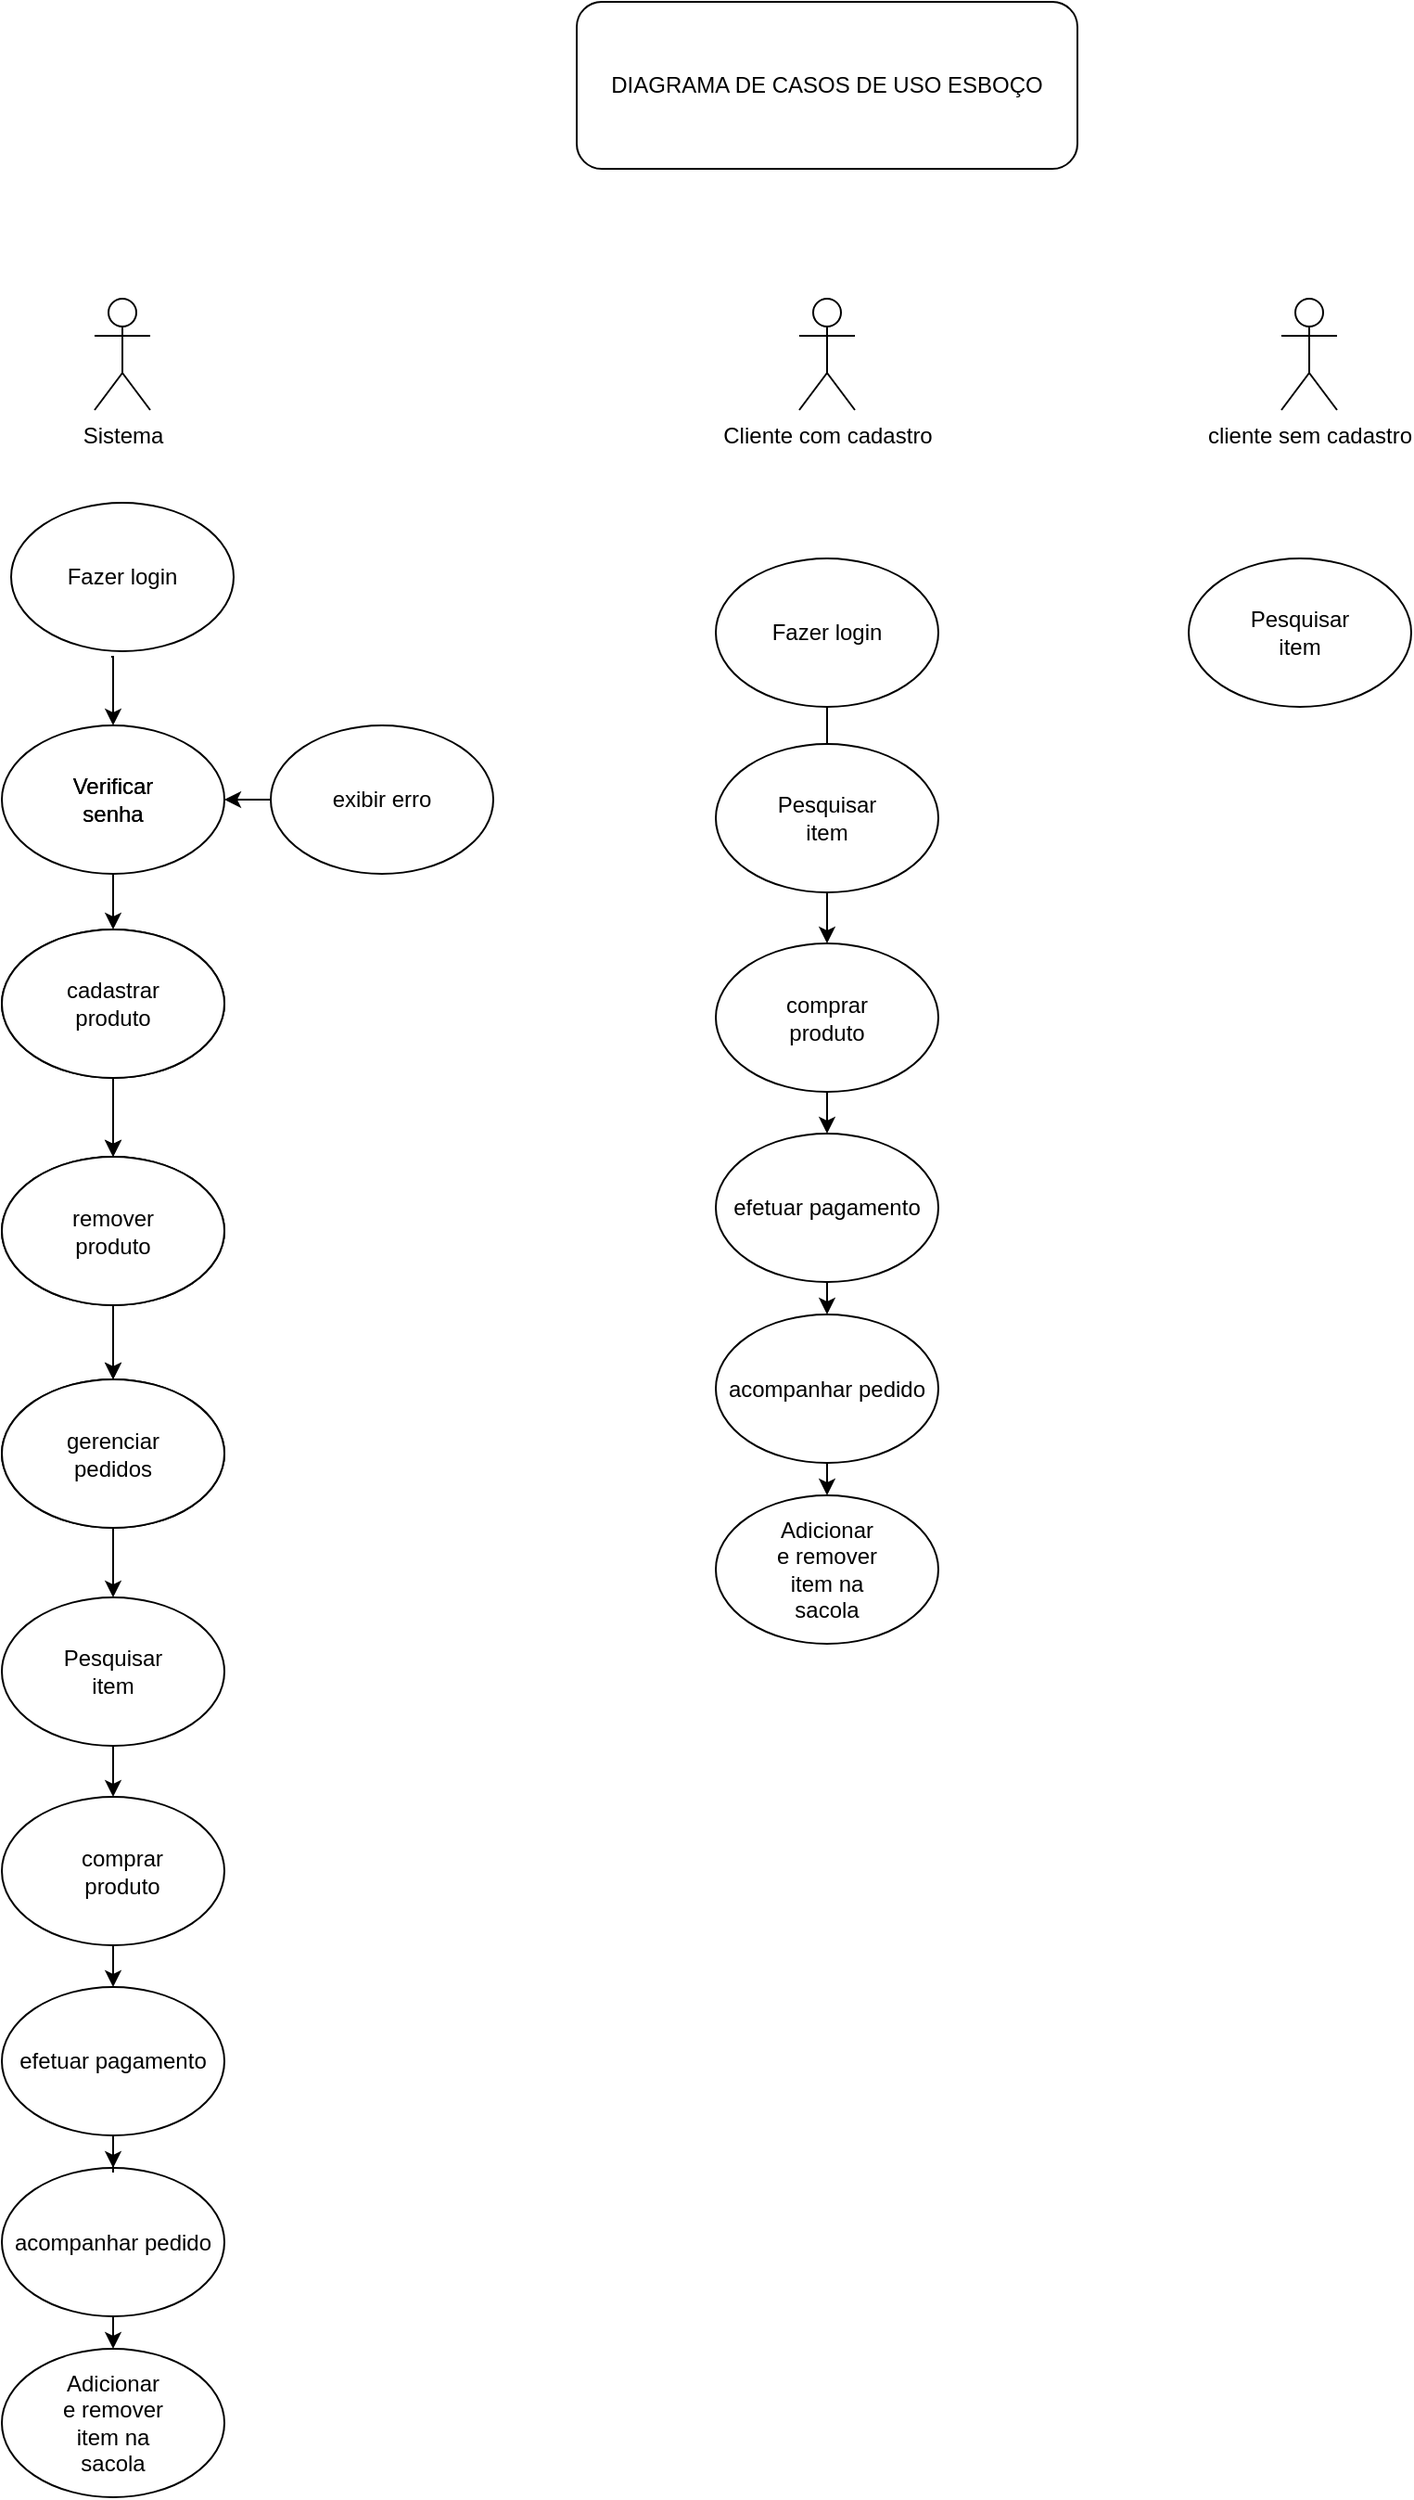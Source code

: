 <mxfile version="20.8.23" type="github">
  <diagram id="C5RBs43oDa-KdzZeNtuy" name="Page-1">
    <mxGraphModel dx="1120" dy="1653" grid="1" gridSize="10" guides="1" tooltips="1" connect="1" arrows="1" fold="1" page="1" pageScale="1" pageWidth="827" pageHeight="1169" math="0" shadow="0">
      <root>
        <mxCell id="WIyWlLk6GJQsqaUBKTNV-0" />
        <mxCell id="WIyWlLk6GJQsqaUBKTNV-1" parent="WIyWlLk6GJQsqaUBKTNV-0" />
        <mxCell id="Lj9C9rfpii2XJ6XcayEx-0" value="" style="ellipse;whiteSpace=wrap;html=1;" parent="WIyWlLk6GJQsqaUBKTNV-1" vertex="1">
          <mxGeometry x="405" y="-10" width="120" height="80" as="geometry" />
        </mxCell>
        <mxCell id="Oyahzc3uQ8iqcGAoUXIq-35" value="" style="edgeStyle=orthogonalEdgeStyle;rounded=0;orthogonalLoop=1;jettySize=auto;html=1;exitX=0.5;exitY=1;exitDx=0;exitDy=0;" edge="1" parent="WIyWlLk6GJQsqaUBKTNV-1" source="Lj9C9rfpii2XJ6XcayEx-0" target="Lj9C9rfpii2XJ6XcayEx-7">
          <mxGeometry relative="1" as="geometry" />
        </mxCell>
        <mxCell id="Lj9C9rfpii2XJ6XcayEx-2" value="Fazer login" style="text;strokeColor=none;align=center;fillColor=none;html=1;verticalAlign=middle;whiteSpace=wrap;rounded=0;" parent="WIyWlLk6GJQsqaUBKTNV-1" vertex="1">
          <mxGeometry x="430" y="12.5" width="70" height="35" as="geometry" />
        </mxCell>
        <mxCell id="Lj9C9rfpii2XJ6XcayEx-3" value="" style="ellipse;whiteSpace=wrap;html=1;" parent="WIyWlLk6GJQsqaUBKTNV-1" vertex="1">
          <mxGeometry x="405" y="495" width="120" height="80" as="geometry" />
        </mxCell>
        <mxCell id="Lj9C9rfpii2XJ6XcayEx-4" value="Adicionar e remover item na sacola" style="text;strokeColor=none;align=center;fillColor=none;html=1;verticalAlign=middle;whiteSpace=wrap;rounded=0;" parent="WIyWlLk6GJQsqaUBKTNV-1" vertex="1">
          <mxGeometry x="435" y="520" width="60" height="30" as="geometry" />
        </mxCell>
        <mxCell id="Oyahzc3uQ8iqcGAoUXIq-36" style="edgeStyle=orthogonalEdgeStyle;rounded=0;orthogonalLoop=1;jettySize=auto;html=1;exitX=0.5;exitY=1;exitDx=0;exitDy=0;" edge="1" parent="WIyWlLk6GJQsqaUBKTNV-1" source="Lj9C9rfpii2XJ6XcayEx-6" target="Lj9C9rfpii2XJ6XcayEx-26">
          <mxGeometry relative="1" as="geometry" />
        </mxCell>
        <mxCell id="Lj9C9rfpii2XJ6XcayEx-6" value="" style="ellipse;whiteSpace=wrap;html=1;" parent="WIyWlLk6GJQsqaUBKTNV-1" vertex="1">
          <mxGeometry x="405" y="90" width="120" height="80" as="geometry" />
        </mxCell>
        <mxCell id="Lj9C9rfpii2XJ6XcayEx-7" value="Pesquisar item" style="text;strokeColor=none;align=center;fillColor=none;html=1;verticalAlign=middle;whiteSpace=wrap;rounded=0;" parent="WIyWlLk6GJQsqaUBKTNV-1" vertex="1">
          <mxGeometry x="435" y="115" width="60" height="30" as="geometry" />
        </mxCell>
        <mxCell id="Oyahzc3uQ8iqcGAoUXIq-48" style="edgeStyle=orthogonalEdgeStyle;rounded=0;orthogonalLoop=1;jettySize=auto;html=1;exitX=0.5;exitY=1;exitDx=0;exitDy=0;" edge="1" parent="WIyWlLk6GJQsqaUBKTNV-1" source="Lj9C9rfpii2XJ6XcayEx-8" target="Oyahzc3uQ8iqcGAoUXIq-18">
          <mxGeometry relative="1" as="geometry" />
        </mxCell>
        <mxCell id="Lj9C9rfpii2XJ6XcayEx-8" value="" style="ellipse;whiteSpace=wrap;html=1;" parent="WIyWlLk6GJQsqaUBKTNV-1" vertex="1">
          <mxGeometry x="20" y="80" width="120" height="80" as="geometry" />
        </mxCell>
        <mxCell id="Lj9C9rfpii2XJ6XcayEx-9" value="Verificar senha" style="text;strokeColor=none;align=center;fillColor=none;html=1;verticalAlign=middle;whiteSpace=wrap;rounded=0;" parent="WIyWlLk6GJQsqaUBKTNV-1" vertex="1">
          <mxGeometry x="50" y="105" width="60" height="30" as="geometry" />
        </mxCell>
        <mxCell id="Oyahzc3uQ8iqcGAoUXIq-47" style="edgeStyle=orthogonalEdgeStyle;rounded=0;orthogonalLoop=1;jettySize=auto;html=1;entryX=1;entryY=0.5;entryDx=0;entryDy=0;" edge="1" parent="WIyWlLk6GJQsqaUBKTNV-1" source="Lj9C9rfpii2XJ6XcayEx-12" target="Lj9C9rfpii2XJ6XcayEx-8">
          <mxGeometry relative="1" as="geometry" />
        </mxCell>
        <mxCell id="Lj9C9rfpii2XJ6XcayEx-12" value="exibir erro" style="ellipse;whiteSpace=wrap;html=1;" parent="WIyWlLk6GJQsqaUBKTNV-1" vertex="1">
          <mxGeometry x="165" y="80" width="120" height="80" as="geometry" />
        </mxCell>
        <mxCell id="Lj9C9rfpii2XJ6XcayEx-13" value="Sistema" style="shape=umlActor;verticalLabelPosition=bottom;verticalAlign=top;html=1;outlineConnect=0;" parent="WIyWlLk6GJQsqaUBKTNV-1" vertex="1">
          <mxGeometry x="70" y="-150" width="30" height="60" as="geometry" />
        </mxCell>
        <mxCell id="Lj9C9rfpii2XJ6XcayEx-14" value="Cliente com cadastro" style="shape=umlActor;verticalLabelPosition=bottom;verticalAlign=top;html=1;outlineConnect=0;" parent="WIyWlLk6GJQsqaUBKTNV-1" vertex="1">
          <mxGeometry x="450" y="-150" width="30" height="60" as="geometry" />
        </mxCell>
        <mxCell id="Lj9C9rfpii2XJ6XcayEx-60" style="edgeStyle=orthogonalEdgeStyle;rounded=0;orthogonalLoop=1;jettySize=auto;html=1;exitX=0.5;exitY=1;exitDx=0;exitDy=0;" parent="WIyWlLk6GJQsqaUBKTNV-1" source="Lj9C9rfpii2XJ6XcayEx-20" target="Lj9C9rfpii2XJ6XcayEx-22" edge="1">
          <mxGeometry relative="1" as="geometry" />
        </mxCell>
        <mxCell id="Lj9C9rfpii2XJ6XcayEx-20" value="" style="ellipse;whiteSpace=wrap;html=1;" parent="WIyWlLk6GJQsqaUBKTNV-1" vertex="1">
          <mxGeometry x="20" y="190" width="120" height="80" as="geometry" />
        </mxCell>
        <mxCell id="Lj9C9rfpii2XJ6XcayEx-21" value="cadastrar produto" style="text;strokeColor=none;align=center;fillColor=none;html=1;verticalAlign=middle;whiteSpace=wrap;rounded=0;" parent="WIyWlLk6GJQsqaUBKTNV-1" vertex="1">
          <mxGeometry x="50" y="217.5" width="60" height="25" as="geometry" />
        </mxCell>
        <mxCell id="Lj9C9rfpii2XJ6XcayEx-61" style="edgeStyle=orthogonalEdgeStyle;rounded=0;orthogonalLoop=1;jettySize=auto;html=1;exitX=0.5;exitY=1;exitDx=0;exitDy=0;" parent="WIyWlLk6GJQsqaUBKTNV-1" source="Lj9C9rfpii2XJ6XcayEx-22" target="Lj9C9rfpii2XJ6XcayEx-24" edge="1">
          <mxGeometry relative="1" as="geometry" />
        </mxCell>
        <mxCell id="Lj9C9rfpii2XJ6XcayEx-22" value="" style="ellipse;whiteSpace=wrap;html=1;" parent="WIyWlLk6GJQsqaUBKTNV-1" vertex="1">
          <mxGeometry x="20" y="312.5" width="120" height="80" as="geometry" />
        </mxCell>
        <mxCell id="Lj9C9rfpii2XJ6XcayEx-23" value="remover produto" style="text;strokeColor=none;align=center;fillColor=none;html=1;verticalAlign=middle;whiteSpace=wrap;rounded=0;" parent="WIyWlLk6GJQsqaUBKTNV-1" vertex="1">
          <mxGeometry x="50" y="337.5" width="60" height="30" as="geometry" />
        </mxCell>
        <mxCell id="Lj9C9rfpii2XJ6XcayEx-24" value="" style="ellipse;whiteSpace=wrap;html=1;" parent="WIyWlLk6GJQsqaUBKTNV-1" vertex="1">
          <mxGeometry x="20" y="432.5" width="120" height="80" as="geometry" />
        </mxCell>
        <mxCell id="Lj9C9rfpii2XJ6XcayEx-25" value="gerenciar pedidos" style="text;strokeColor=none;align=center;fillColor=none;html=1;verticalAlign=middle;whiteSpace=wrap;rounded=0;" parent="WIyWlLk6GJQsqaUBKTNV-1" vertex="1">
          <mxGeometry x="50" y="457.5" width="60" height="30" as="geometry" />
        </mxCell>
        <mxCell id="Oyahzc3uQ8iqcGAoUXIq-37" style="edgeStyle=orthogonalEdgeStyle;rounded=0;orthogonalLoop=1;jettySize=auto;html=1;exitX=0.5;exitY=1;exitDx=0;exitDy=0;entryX=0.5;entryY=0;entryDx=0;entryDy=0;" edge="1" parent="WIyWlLk6GJQsqaUBKTNV-1" source="Lj9C9rfpii2XJ6XcayEx-26" target="Lj9C9rfpii2XJ6XcayEx-31">
          <mxGeometry relative="1" as="geometry" />
        </mxCell>
        <mxCell id="Lj9C9rfpii2XJ6XcayEx-26" value="" style="ellipse;whiteSpace=wrap;html=1;" parent="WIyWlLk6GJQsqaUBKTNV-1" vertex="1">
          <mxGeometry x="405" y="197.5" width="120" height="80" as="geometry" />
        </mxCell>
        <mxCell id="Lj9C9rfpii2XJ6XcayEx-27" value="comprar produto" style="text;strokeColor=none;align=center;fillColor=none;html=1;verticalAlign=middle;whiteSpace=wrap;rounded=0;" parent="WIyWlLk6GJQsqaUBKTNV-1" vertex="1">
          <mxGeometry x="435" y="222.5" width="60" height="30" as="geometry" />
        </mxCell>
        <mxCell id="Oyahzc3uQ8iqcGAoUXIq-45" style="edgeStyle=orthogonalEdgeStyle;rounded=0;orthogonalLoop=1;jettySize=auto;html=1;exitX=0.5;exitY=1;exitDx=0;exitDy=0;entryX=0.5;entryY=0;entryDx=0;entryDy=0;" edge="1" parent="WIyWlLk6GJQsqaUBKTNV-1" source="Lj9C9rfpii2XJ6XcayEx-29" target="Lj9C9rfpii2XJ6XcayEx-3">
          <mxGeometry relative="1" as="geometry" />
        </mxCell>
        <mxCell id="Lj9C9rfpii2XJ6XcayEx-29" value="acompanhar pedido" style="ellipse;whiteSpace=wrap;html=1;" parent="WIyWlLk6GJQsqaUBKTNV-1" vertex="1">
          <mxGeometry x="405" y="397.5" width="120" height="80" as="geometry" />
        </mxCell>
        <mxCell id="Oyahzc3uQ8iqcGAoUXIq-38" style="edgeStyle=orthogonalEdgeStyle;rounded=0;orthogonalLoop=1;jettySize=auto;html=1;exitX=0.5;exitY=1;exitDx=0;exitDy=0;entryX=0.5;entryY=0;entryDx=0;entryDy=0;" edge="1" parent="WIyWlLk6GJQsqaUBKTNV-1" source="Lj9C9rfpii2XJ6XcayEx-31" target="Lj9C9rfpii2XJ6XcayEx-29">
          <mxGeometry relative="1" as="geometry" />
        </mxCell>
        <mxCell id="Lj9C9rfpii2XJ6XcayEx-31" value="efetuar pagamento" style="ellipse;whiteSpace=wrap;html=1;" parent="WIyWlLk6GJQsqaUBKTNV-1" vertex="1">
          <mxGeometry x="405" y="300" width="120" height="80" as="geometry" />
        </mxCell>
        <mxCell id="Ea6ffc3Ky_lU9VI0Lc0e-0" value="DIAGRAMA DE CASOS DE USO ESBOÇO" style="rounded=1;whiteSpace=wrap;html=1;" parent="WIyWlLk6GJQsqaUBKTNV-1" vertex="1">
          <mxGeometry x="330" y="-310" width="270" height="90" as="geometry" />
        </mxCell>
        <mxCell id="Oyahzc3uQ8iqcGAoUXIq-8" value="" style="ellipse;whiteSpace=wrap;html=1;" vertex="1" parent="WIyWlLk6GJQsqaUBKTNV-1">
          <mxGeometry x="660" y="-10" width="120" height="80" as="geometry" />
        </mxCell>
        <mxCell id="Oyahzc3uQ8iqcGAoUXIq-9" value="Pesquisar item" style="text;strokeColor=none;align=center;fillColor=none;html=1;verticalAlign=middle;whiteSpace=wrap;rounded=0;" vertex="1" parent="WIyWlLk6GJQsqaUBKTNV-1">
          <mxGeometry x="690" y="15" width="60" height="30" as="geometry" />
        </mxCell>
        <mxCell id="Oyahzc3uQ8iqcGAoUXIq-10" value="cliente sem cadastro" style="shape=umlActor;verticalLabelPosition=bottom;verticalAlign=top;html=1;outlineConnect=0;" vertex="1" parent="WIyWlLk6GJQsqaUBKTNV-1">
          <mxGeometry x="710" y="-150" width="30" height="60" as="geometry" />
        </mxCell>
        <mxCell id="Oyahzc3uQ8iqcGAoUXIq-16" value="Verificar senha" style="text;strokeColor=none;align=center;fillColor=none;html=1;verticalAlign=middle;whiteSpace=wrap;rounded=0;" vertex="1" parent="WIyWlLk6GJQsqaUBKTNV-1">
          <mxGeometry x="50" y="105" width="60" height="30" as="geometry" />
        </mxCell>
        <mxCell id="Oyahzc3uQ8iqcGAoUXIq-17" style="edgeStyle=orthogonalEdgeStyle;rounded=0;orthogonalLoop=1;jettySize=auto;html=1;exitX=0.5;exitY=1;exitDx=0;exitDy=0;" edge="1" source="Oyahzc3uQ8iqcGAoUXIq-18" target="Oyahzc3uQ8iqcGAoUXIq-21" parent="WIyWlLk6GJQsqaUBKTNV-1">
          <mxGeometry relative="1" as="geometry" />
        </mxCell>
        <mxCell id="Oyahzc3uQ8iqcGAoUXIq-18" value="" style="ellipse;whiteSpace=wrap;html=1;" vertex="1" parent="WIyWlLk6GJQsqaUBKTNV-1">
          <mxGeometry x="20" y="190" width="120" height="80" as="geometry" />
        </mxCell>
        <mxCell id="Oyahzc3uQ8iqcGAoUXIq-19" value="cadastrar produto" style="text;strokeColor=none;align=center;fillColor=none;html=1;verticalAlign=middle;whiteSpace=wrap;rounded=0;" vertex="1" parent="WIyWlLk6GJQsqaUBKTNV-1">
          <mxGeometry x="50" y="217.5" width="60" height="25" as="geometry" />
        </mxCell>
        <mxCell id="Oyahzc3uQ8iqcGAoUXIq-20" style="edgeStyle=orthogonalEdgeStyle;rounded=0;orthogonalLoop=1;jettySize=auto;html=1;exitX=0.5;exitY=1;exitDx=0;exitDy=0;" edge="1" source="Oyahzc3uQ8iqcGAoUXIq-21" target="Oyahzc3uQ8iqcGAoUXIq-23" parent="WIyWlLk6GJQsqaUBKTNV-1">
          <mxGeometry relative="1" as="geometry" />
        </mxCell>
        <mxCell id="Oyahzc3uQ8iqcGAoUXIq-21" value="" style="ellipse;whiteSpace=wrap;html=1;" vertex="1" parent="WIyWlLk6GJQsqaUBKTNV-1">
          <mxGeometry x="20" y="312.5" width="120" height="80" as="geometry" />
        </mxCell>
        <mxCell id="Oyahzc3uQ8iqcGAoUXIq-22" value="remover produto" style="text;strokeColor=none;align=center;fillColor=none;html=1;verticalAlign=middle;whiteSpace=wrap;rounded=0;" vertex="1" parent="WIyWlLk6GJQsqaUBKTNV-1">
          <mxGeometry x="50" y="337.5" width="60" height="30" as="geometry" />
        </mxCell>
        <mxCell id="Oyahzc3uQ8iqcGAoUXIq-40" style="edgeStyle=orthogonalEdgeStyle;rounded=0;orthogonalLoop=1;jettySize=auto;html=1;exitX=0.5;exitY=1;exitDx=0;exitDy=0;" edge="1" parent="WIyWlLk6GJQsqaUBKTNV-1" source="Oyahzc3uQ8iqcGAoUXIq-23" target="Oyahzc3uQ8iqcGAoUXIq-29">
          <mxGeometry relative="1" as="geometry" />
        </mxCell>
        <mxCell id="Oyahzc3uQ8iqcGAoUXIq-23" value="" style="ellipse;whiteSpace=wrap;html=1;" vertex="1" parent="WIyWlLk6GJQsqaUBKTNV-1">
          <mxGeometry x="20" y="432.5" width="120" height="80" as="geometry" />
        </mxCell>
        <mxCell id="Oyahzc3uQ8iqcGAoUXIq-24" value="gerenciar pedidos" style="text;strokeColor=none;align=center;fillColor=none;html=1;verticalAlign=middle;whiteSpace=wrap;rounded=0;" vertex="1" parent="WIyWlLk6GJQsqaUBKTNV-1">
          <mxGeometry x="50" y="457.5" width="60" height="30" as="geometry" />
        </mxCell>
        <mxCell id="Oyahzc3uQ8iqcGAoUXIq-25" value="" style="ellipse;whiteSpace=wrap;html=1;" vertex="1" parent="WIyWlLk6GJQsqaUBKTNV-1">
          <mxGeometry x="25" y="-40" width="120" height="80" as="geometry" />
        </mxCell>
        <mxCell id="Oyahzc3uQ8iqcGAoUXIq-46" style="edgeStyle=orthogonalEdgeStyle;rounded=0;orthogonalLoop=1;jettySize=auto;html=1;entryX=0.5;entryY=0;entryDx=0;entryDy=0;exitX=0.45;exitY=1.038;exitDx=0;exitDy=0;exitPerimeter=0;" edge="1" parent="WIyWlLk6GJQsqaUBKTNV-1" source="Oyahzc3uQ8iqcGAoUXIq-25" target="Lj9C9rfpii2XJ6XcayEx-8">
          <mxGeometry relative="1" as="geometry" />
        </mxCell>
        <mxCell id="Oyahzc3uQ8iqcGAoUXIq-26" value="Fazer login" style="text;strokeColor=none;align=center;fillColor=none;html=1;verticalAlign=middle;whiteSpace=wrap;rounded=0;" vertex="1" parent="WIyWlLk6GJQsqaUBKTNV-1">
          <mxGeometry x="50" y="-17.5" width="70" height="35" as="geometry" />
        </mxCell>
        <mxCell id="Oyahzc3uQ8iqcGAoUXIq-27" value="" style="ellipse;whiteSpace=wrap;html=1;" vertex="1" parent="WIyWlLk6GJQsqaUBKTNV-1">
          <mxGeometry x="20" y="955" width="120" height="80" as="geometry" />
        </mxCell>
        <mxCell id="Oyahzc3uQ8iqcGAoUXIq-28" value="Adicionar e remover item na sacola" style="text;strokeColor=none;align=center;fillColor=none;html=1;verticalAlign=middle;whiteSpace=wrap;rounded=0;" vertex="1" parent="WIyWlLk6GJQsqaUBKTNV-1">
          <mxGeometry x="50" y="980" width="60" height="30" as="geometry" />
        </mxCell>
        <mxCell id="Oyahzc3uQ8iqcGAoUXIq-41" style="edgeStyle=orthogonalEdgeStyle;rounded=0;orthogonalLoop=1;jettySize=auto;html=1;exitX=0.5;exitY=1;exitDx=0;exitDy=0;" edge="1" parent="WIyWlLk6GJQsqaUBKTNV-1" source="Oyahzc3uQ8iqcGAoUXIq-29" target="Oyahzc3uQ8iqcGAoUXIq-31">
          <mxGeometry relative="1" as="geometry" />
        </mxCell>
        <mxCell id="Oyahzc3uQ8iqcGAoUXIq-29" value="" style="ellipse;whiteSpace=wrap;html=1;" vertex="1" parent="WIyWlLk6GJQsqaUBKTNV-1">
          <mxGeometry x="20" y="550" width="120" height="80" as="geometry" />
        </mxCell>
        <mxCell id="Oyahzc3uQ8iqcGAoUXIq-30" value="Pesquisar item" style="text;strokeColor=none;align=center;fillColor=none;html=1;verticalAlign=middle;whiteSpace=wrap;rounded=0;" vertex="1" parent="WIyWlLk6GJQsqaUBKTNV-1">
          <mxGeometry x="50" y="575" width="60" height="30" as="geometry" />
        </mxCell>
        <mxCell id="Oyahzc3uQ8iqcGAoUXIq-42" style="edgeStyle=orthogonalEdgeStyle;rounded=0;orthogonalLoop=1;jettySize=auto;html=1;exitX=0.5;exitY=1;exitDx=0;exitDy=0;" edge="1" parent="WIyWlLk6GJQsqaUBKTNV-1" source="Oyahzc3uQ8iqcGAoUXIq-31" target="Oyahzc3uQ8iqcGAoUXIq-34">
          <mxGeometry relative="1" as="geometry" />
        </mxCell>
        <mxCell id="Oyahzc3uQ8iqcGAoUXIq-31" value="" style="ellipse;whiteSpace=wrap;html=1;" vertex="1" parent="WIyWlLk6GJQsqaUBKTNV-1">
          <mxGeometry x="20" y="657.5" width="120" height="80" as="geometry" />
        </mxCell>
        <mxCell id="Oyahzc3uQ8iqcGAoUXIq-32" value="comprar produto" style="text;strokeColor=none;align=center;fillColor=none;html=1;verticalAlign=middle;whiteSpace=wrap;rounded=0;" vertex="1" parent="WIyWlLk6GJQsqaUBKTNV-1">
          <mxGeometry x="55" y="682.5" width="60" height="30" as="geometry" />
        </mxCell>
        <mxCell id="Oyahzc3uQ8iqcGAoUXIq-44" style="edgeStyle=orthogonalEdgeStyle;rounded=0;orthogonalLoop=1;jettySize=auto;html=1;exitX=0.5;exitY=1;exitDx=0;exitDy=0;entryX=0.5;entryY=0;entryDx=0;entryDy=0;" edge="1" parent="WIyWlLk6GJQsqaUBKTNV-1" source="Oyahzc3uQ8iqcGAoUXIq-33" target="Oyahzc3uQ8iqcGAoUXIq-27">
          <mxGeometry relative="1" as="geometry" />
        </mxCell>
        <mxCell id="Oyahzc3uQ8iqcGAoUXIq-33" value="acompanhar pedido" style="ellipse;whiteSpace=wrap;html=1;" vertex="1" parent="WIyWlLk6GJQsqaUBKTNV-1">
          <mxGeometry x="20" y="857.5" width="120" height="80" as="geometry" />
        </mxCell>
        <mxCell id="Oyahzc3uQ8iqcGAoUXIq-43" style="edgeStyle=orthogonalEdgeStyle;rounded=0;orthogonalLoop=1;jettySize=auto;html=1;exitX=0.5;exitY=1;exitDx=0;exitDy=0;" edge="1" parent="WIyWlLk6GJQsqaUBKTNV-1" source="Oyahzc3uQ8iqcGAoUXIq-34" target="Oyahzc3uQ8iqcGAoUXIq-33">
          <mxGeometry relative="1" as="geometry" />
        </mxCell>
        <mxCell id="Oyahzc3uQ8iqcGAoUXIq-34" value="efetuar pagamento" style="ellipse;whiteSpace=wrap;html=1;" vertex="1" parent="WIyWlLk6GJQsqaUBKTNV-1">
          <mxGeometry x="20" y="760" width="120" height="80" as="geometry" />
        </mxCell>
      </root>
    </mxGraphModel>
  </diagram>
</mxfile>
